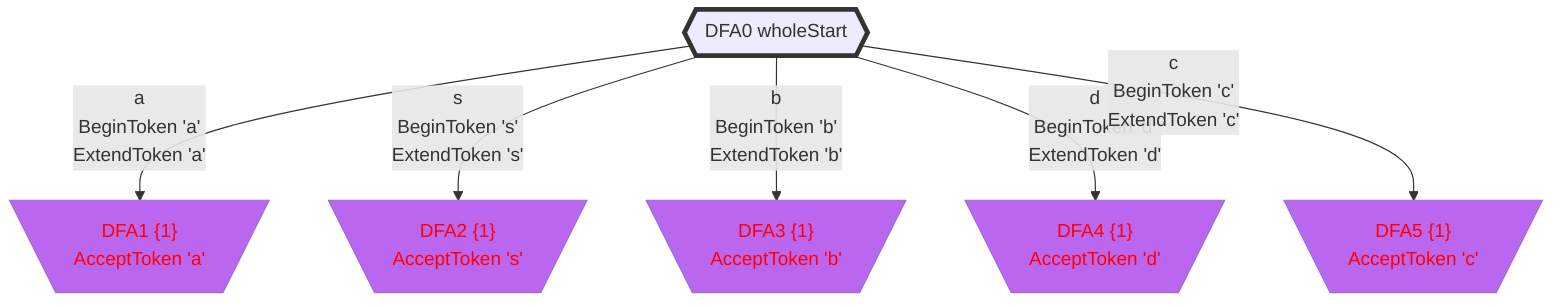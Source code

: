 flowchart
classDef c0001 color:#FF0000;
classDef c0010 stroke-dasharray: 10 10;
classDef c0011 stroke-dasharray: 10 10,color:#FF0000;
classDef c0100 fill:#BB66EE;
classDef c0101 fill:#BB66EE,color:#FF0000;
classDef c0110 fill:#BB66EE,stroke-dasharray: 10 10;
classDef c0111 fill:#BB66EE,stroke-dasharray: 10 10,color:#FF0000;
classDef c1000 stroke:#333,stroke-width:4px;
classDef c1001 stroke:#333,stroke-width:4px,color:#FF0000;
classDef c1010 stroke:#333,stroke-width:4px,stroke-dasharray: 10 10;
classDef c1011 stroke:#333,stroke-width:4px,stroke-dasharray: 10 10,color:#FF0000;
classDef c1100 stroke:#333,stroke-width:4px,fill:#BB66EE;
classDef c1101 stroke:#333,stroke-width:4px,fill:#BB66EE,color:#FF0000;
classDef c1110 stroke:#333,stroke-width:4px,fill:#BB66EE,stroke-dasharray: 10 10;
classDef c1111 stroke:#333,stroke-width:4px,fill:#BB66EE,stroke-dasharray: 10 10,color:#FF0000;
DFA0_1923463421{{"DFA0 wholeStart"}}
class DFA0_1923463421 c1000;
DFA1_-694928352[\"DFA1 {1}
AcceptToken 'a'"/]
class DFA1_-694928352 c0101;
DFA2_1430363654[\"DFA2 {1}
AcceptToken 's'"/]
class DFA2_1430363654 c0101;
DFA3_-1559980011[\"DFA3 {1}
AcceptToken 'b'"/]
class DFA3_-1559980011 c0101;
DFA4_1206467762[\"DFA4 {1}
AcceptToken 'd'"/]
class DFA4_1206467762 c0101;
DFA5_-1793880414[\"DFA5 {1}
AcceptToken 'c'"/]
class DFA5_-1793880414 c0101;
DFA0_1923463421 -->|"a
BeginToken 'a'
ExtendToken 'a'"|DFA1_-694928352
DFA0_1923463421 -->|"s
BeginToken 's'
ExtendToken 's'"|DFA2_1430363654
DFA0_1923463421 -->|"b
BeginToken 'b'
ExtendToken 'b'"|DFA3_-1559980011
DFA0_1923463421 -->|"d
BeginToken 'd'
ExtendToken 'd'"|DFA4_1206467762
DFA0_1923463421 -->|"c
BeginToken 'c'
ExtendToken 'c'"|DFA5_-1793880414